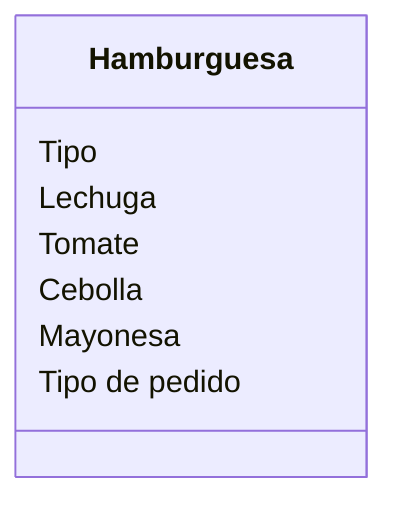 classDiagram
    class Hamburguesa {
        Tipo
        Lechuga
        Tomate
        Cebolla
        Mayonesa
        Tipo de pedido
    }